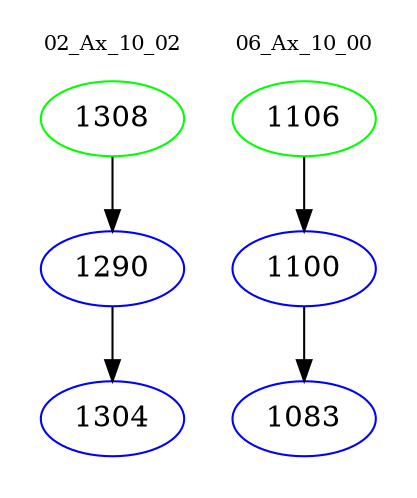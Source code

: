 digraph{
subgraph cluster_0 {
color = white
label = "02_Ax_10_02";
fontsize=10;
T0_1308 [label="1308", color="green"]
T0_1308 -> T0_1290 [color="black"]
T0_1290 [label="1290", color="blue"]
T0_1290 -> T0_1304 [color="black"]
T0_1304 [label="1304", color="blue"]
}
subgraph cluster_1 {
color = white
label = "06_Ax_10_00";
fontsize=10;
T1_1106 [label="1106", color="green"]
T1_1106 -> T1_1100 [color="black"]
T1_1100 [label="1100", color="blue"]
T1_1100 -> T1_1083 [color="black"]
T1_1083 [label="1083", color="blue"]
}
}

